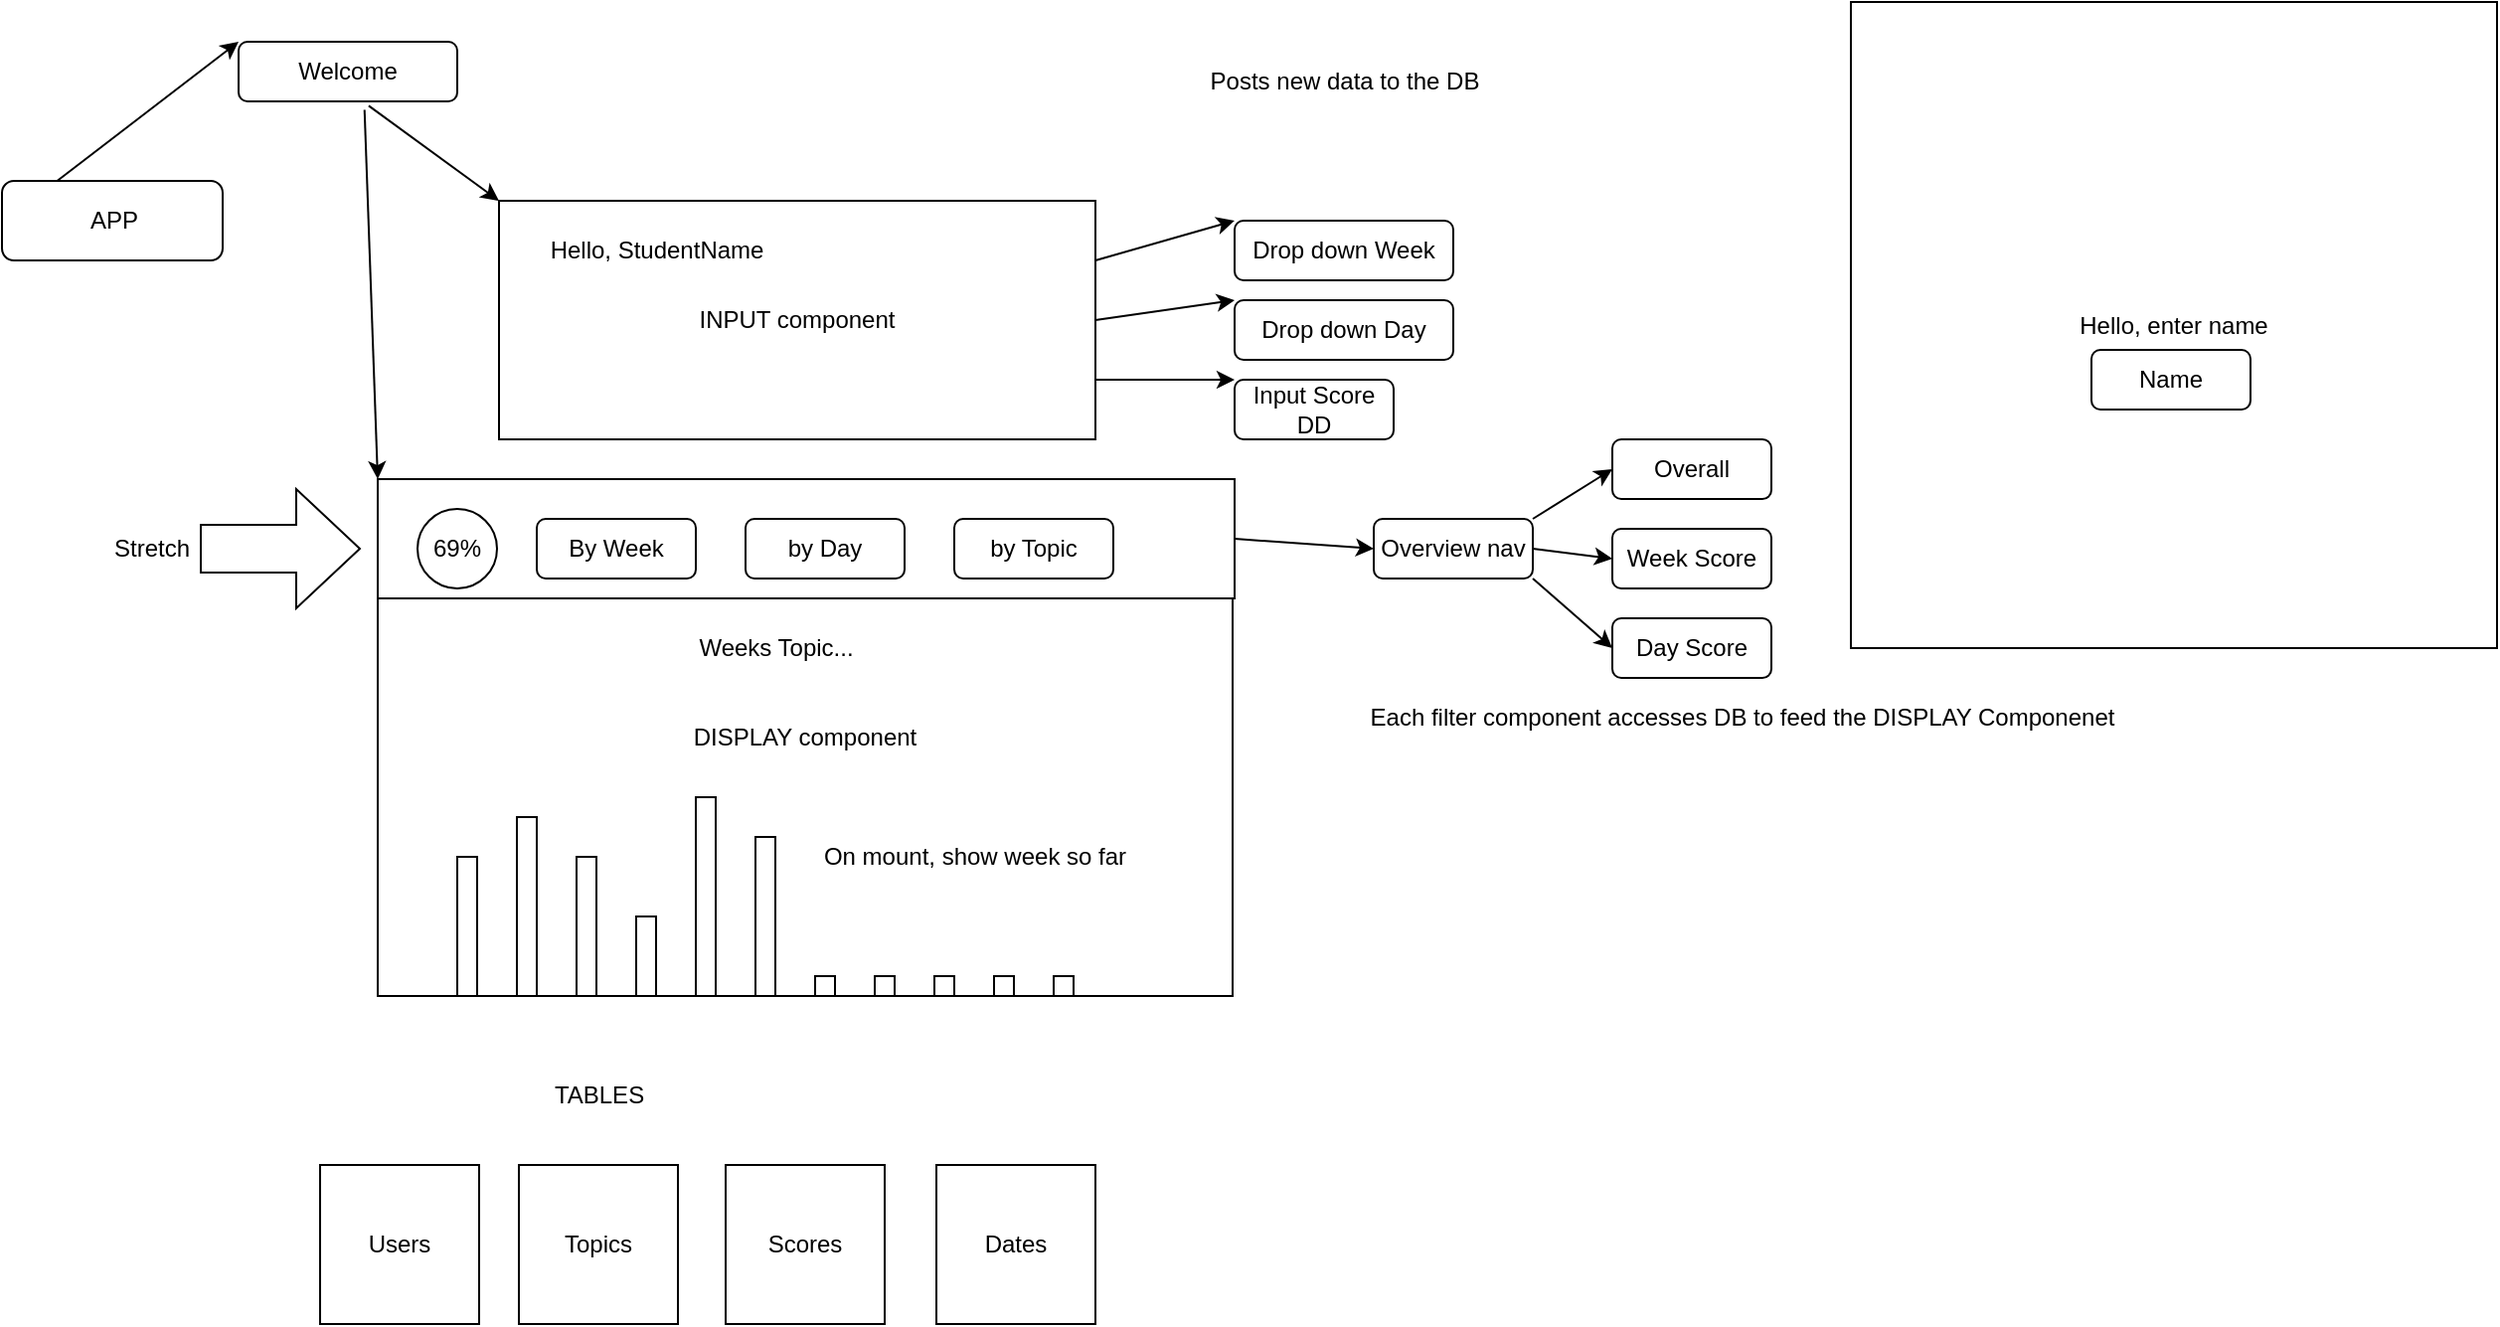 <mxfile>
    <diagram id="e2XzjTsPOT_JRqezc02X" name="Page-1">
        <mxGraphModel dx="1283" dy="720" grid="1" gridSize="10" guides="1" tooltips="1" connect="1" arrows="1" fold="1" page="1" pageScale="1" pageWidth="827" pageHeight="1169" math="0" shadow="0">
            <root>
                <mxCell id="0"/>
                <mxCell id="1" parent="0"/>
                <mxCell id="10" value="DISPLAY component" style="rounded=0;whiteSpace=wrap;html=1;" vertex="1" parent="1">
                    <mxGeometry x="199" y="240" width="430" height="260" as="geometry"/>
                </mxCell>
                <mxCell id="58" style="edgeStyle=none;html=1;exitX=1;exitY=0.5;exitDx=0;exitDy=0;entryX=0;entryY=0.5;entryDx=0;entryDy=0;" edge="1" parent="1" source="56" target="57">
                    <mxGeometry relative="1" as="geometry"/>
                </mxCell>
                <mxCell id="56" value="" style="rounded=0;whiteSpace=wrap;html=1;" vertex="1" parent="1">
                    <mxGeometry x="199" y="240" width="431" height="60" as="geometry"/>
                </mxCell>
                <mxCell id="49" style="edgeStyle=none;html=1;exitX=0.576;exitY=1.142;exitDx=0;exitDy=0;entryX=0;entryY=0;entryDx=0;entryDy=0;exitPerimeter=0;" edge="1" parent="1" source="4" target="10">
                    <mxGeometry relative="1" as="geometry"/>
                </mxCell>
                <mxCell id="50" style="edgeStyle=none;html=1;exitX=0.595;exitY=1.072;exitDx=0;exitDy=0;entryX=0;entryY=0;entryDx=0;entryDy=0;exitPerimeter=0;" edge="1" parent="1" source="4" target="2">
                    <mxGeometry relative="1" as="geometry"/>
                </mxCell>
                <mxCell id="48" value="" style="rounded=1;whiteSpace=wrap;html=1;" vertex="1" parent="1">
                    <mxGeometry x="10" y="90" width="111" height="40" as="geometry"/>
                </mxCell>
                <mxCell id="52" style="edgeStyle=none;html=1;exitX=0.25;exitY=0;exitDx=0;exitDy=0;entryX=0;entryY=0;entryDx=0;entryDy=0;" edge="1" parent="1" source="48" target="4">
                    <mxGeometry relative="1" as="geometry"/>
                </mxCell>
                <mxCell id="53" style="edgeStyle=none;html=1;exitX=1;exitY=0.25;exitDx=0;exitDy=0;entryX=0;entryY=0;entryDx=0;entryDy=0;" edge="1" parent="1" source="2" target="5">
                    <mxGeometry relative="1" as="geometry"/>
                </mxCell>
                <mxCell id="54" style="edgeStyle=none;html=1;exitX=1;exitY=0.5;exitDx=0;exitDy=0;entryX=0;entryY=0;entryDx=0;entryDy=0;" edge="1" parent="1" source="2" target="43">
                    <mxGeometry relative="1" as="geometry"/>
                </mxCell>
                <mxCell id="55" style="edgeStyle=none;html=1;exitX=1;exitY=0.75;exitDx=0;exitDy=0;entryX=0;entryY=0;entryDx=0;entryDy=0;" edge="1" parent="1" source="2" target="6">
                    <mxGeometry relative="1" as="geometry"/>
                </mxCell>
                <mxCell id="2" value="INPUT component" style="rounded=0;whiteSpace=wrap;html=1;" parent="1" vertex="1">
                    <mxGeometry x="260" y="100" width="300" height="120" as="geometry"/>
                </mxCell>
                <mxCell id="4" value="Welcome" style="rounded=1;whiteSpace=wrap;html=1;" parent="1" vertex="1">
                    <mxGeometry x="129" y="20" width="110" height="30" as="geometry"/>
                </mxCell>
                <mxCell id="5" value="Drop down Week" style="rounded=1;whiteSpace=wrap;html=1;" vertex="1" parent="1">
                    <mxGeometry x="630" y="110" width="110" height="30" as="geometry"/>
                </mxCell>
                <mxCell id="6" value="Input Score DD" style="rounded=1;whiteSpace=wrap;html=1;" vertex="1" parent="1">
                    <mxGeometry x="630" y="190" width="80" height="30" as="geometry"/>
                </mxCell>
                <mxCell id="14" value="" style="rounded=0;whiteSpace=wrap;html=1;" vertex="1" parent="1">
                    <mxGeometry x="239" y="430" width="10" height="70" as="geometry"/>
                </mxCell>
                <mxCell id="15" value="" style="rounded=0;whiteSpace=wrap;html=1;" vertex="1" parent="1">
                    <mxGeometry x="269" y="410" width="10" height="90" as="geometry"/>
                </mxCell>
                <mxCell id="16" value="" style="rounded=0;whiteSpace=wrap;html=1;" vertex="1" parent="1">
                    <mxGeometry x="299" y="430" width="10" height="70" as="geometry"/>
                </mxCell>
                <mxCell id="17" value="" style="rounded=0;whiteSpace=wrap;html=1;" vertex="1" parent="1">
                    <mxGeometry x="329" y="460" width="10" height="40" as="geometry"/>
                </mxCell>
                <mxCell id="18" value="" style="rounded=0;whiteSpace=wrap;html=1;" vertex="1" parent="1">
                    <mxGeometry x="359" y="400" width="10" height="100" as="geometry"/>
                </mxCell>
                <mxCell id="19" value="" style="rounded=0;whiteSpace=wrap;html=1;" vertex="1" parent="1">
                    <mxGeometry x="389" y="420" width="10" height="80" as="geometry"/>
                </mxCell>
                <mxCell id="20" value="69%" style="ellipse;whiteSpace=wrap;html=1;aspect=fixed;" vertex="1" parent="1">
                    <mxGeometry x="219" y="255" width="40" height="40" as="geometry"/>
                </mxCell>
                <mxCell id="24" value="By Week" style="rounded=1;whiteSpace=wrap;html=1;" vertex="1" parent="1">
                    <mxGeometry x="279" y="260" width="80" height="30" as="geometry"/>
                </mxCell>
                <mxCell id="26" value="by Day" style="rounded=1;whiteSpace=wrap;html=1;" vertex="1" parent="1">
                    <mxGeometry x="384" y="260" width="80" height="30" as="geometry"/>
                </mxCell>
                <mxCell id="27" value="" style="rounded=0;whiteSpace=wrap;html=1;" vertex="1" parent="1">
                    <mxGeometry x="419" y="490" width="10" height="10" as="geometry"/>
                </mxCell>
                <mxCell id="30" value="" style="rounded=0;whiteSpace=wrap;html=1;" vertex="1" parent="1">
                    <mxGeometry x="449" y="490" width="10" height="10" as="geometry"/>
                </mxCell>
                <mxCell id="31" value="" style="rounded=0;whiteSpace=wrap;html=1;" vertex="1" parent="1">
                    <mxGeometry x="479" y="490" width="10" height="10" as="geometry"/>
                </mxCell>
                <mxCell id="32" value="" style="rounded=0;whiteSpace=wrap;html=1;" vertex="1" parent="1">
                    <mxGeometry x="509" y="490" width="10" height="10" as="geometry"/>
                </mxCell>
                <mxCell id="33" value="" style="rounded=0;whiteSpace=wrap;html=1;" vertex="1" parent="1">
                    <mxGeometry x="539" y="490" width="10" height="10" as="geometry"/>
                </mxCell>
                <mxCell id="38" value="TABLES" style="text;html=1;align=center;verticalAlign=middle;resizable=0;points=[];autosize=1;strokeColor=none;fillColor=none;" vertex="1" parent="1">
                    <mxGeometry x="280" y="540" width="60" height="20" as="geometry"/>
                </mxCell>
                <mxCell id="39" value="Users" style="whiteSpace=wrap;html=1;aspect=fixed;" vertex="1" parent="1">
                    <mxGeometry x="170" y="585" width="80" height="80" as="geometry"/>
                </mxCell>
                <mxCell id="40" value="Topics" style="whiteSpace=wrap;html=1;aspect=fixed;" vertex="1" parent="1">
                    <mxGeometry x="270" y="585" width="80" height="80" as="geometry"/>
                </mxCell>
                <mxCell id="41" value="Scores" style="whiteSpace=wrap;html=1;aspect=fixed;" vertex="1" parent="1">
                    <mxGeometry x="374" y="585" width="80" height="80" as="geometry"/>
                </mxCell>
                <mxCell id="42" value="Dates" style="whiteSpace=wrap;html=1;aspect=fixed;" vertex="1" parent="1">
                    <mxGeometry x="480" y="585" width="80" height="80" as="geometry"/>
                </mxCell>
                <mxCell id="43" value="Drop down Day" style="rounded=1;whiteSpace=wrap;html=1;" vertex="1" parent="1">
                    <mxGeometry x="630" y="150" width="110" height="30" as="geometry"/>
                </mxCell>
                <mxCell id="47" value="APP" style="text;html=1;align=center;verticalAlign=middle;resizable=0;points=[];autosize=1;strokeColor=none;fillColor=none;" vertex="1" parent="1">
                    <mxGeometry x="45.5" y="100" width="40" height="20" as="geometry"/>
                </mxCell>
                <mxCell id="62" style="edgeStyle=none;html=1;exitX=1;exitY=0;exitDx=0;exitDy=0;entryX=0;entryY=0.5;entryDx=0;entryDy=0;" edge="1" parent="1" source="57" target="59">
                    <mxGeometry relative="1" as="geometry"/>
                </mxCell>
                <mxCell id="63" style="edgeStyle=none;html=1;exitX=1;exitY=0.5;exitDx=0;exitDy=0;entryX=0;entryY=0.5;entryDx=0;entryDy=0;" edge="1" parent="1" source="57" target="60">
                    <mxGeometry relative="1" as="geometry"/>
                </mxCell>
                <mxCell id="64" style="edgeStyle=none;html=1;exitX=1;exitY=1;exitDx=0;exitDy=0;entryX=0;entryY=0.5;entryDx=0;entryDy=0;" edge="1" parent="1" source="57" target="61">
                    <mxGeometry relative="1" as="geometry"/>
                </mxCell>
                <mxCell id="57" value="Overview nav" style="rounded=1;whiteSpace=wrap;html=1;" vertex="1" parent="1">
                    <mxGeometry x="700" y="260" width="80" height="30" as="geometry"/>
                </mxCell>
                <mxCell id="59" value="Overall" style="rounded=1;whiteSpace=wrap;html=1;" vertex="1" parent="1">
                    <mxGeometry x="820" y="220" width="80" height="30" as="geometry"/>
                </mxCell>
                <mxCell id="60" value="Week Score" style="rounded=1;whiteSpace=wrap;html=1;" vertex="1" parent="1">
                    <mxGeometry x="820" y="265" width="80" height="30" as="geometry"/>
                </mxCell>
                <mxCell id="61" value="Day Score" style="rounded=1;whiteSpace=wrap;html=1;" vertex="1" parent="1">
                    <mxGeometry x="820" y="310" width="80" height="30" as="geometry"/>
                </mxCell>
                <mxCell id="66" value="Each filter component accesses DB to feed the DISPLAY Componenet" style="text;html=1;align=center;verticalAlign=middle;resizable=0;points=[];autosize=1;strokeColor=none;fillColor=none;" vertex="1" parent="1">
                    <mxGeometry x="690" y="350" width="390" height="20" as="geometry"/>
                </mxCell>
                <mxCell id="67" value="Posts new data to the DB" style="text;html=1;align=center;verticalAlign=middle;resizable=0;points=[];autosize=1;strokeColor=none;fillColor=none;" vertex="1" parent="1">
                    <mxGeometry x="610" y="30" width="150" height="20" as="geometry"/>
                </mxCell>
                <mxCell id="69" value="On mount, show week so far" style="text;html=1;align=center;verticalAlign=middle;resizable=0;points=[];autosize=1;strokeColor=none;fillColor=none;" vertex="1" parent="1">
                    <mxGeometry x="414" y="420" width="170" height="20" as="geometry"/>
                </mxCell>
                <mxCell id="70" value="" style="shape=singleArrow;whiteSpace=wrap;html=1;arrowWidth=0.4;arrowSize=0.4;" vertex="1" parent="1">
                    <mxGeometry x="110" y="245" width="80" height="60" as="geometry"/>
                </mxCell>
                <mxCell id="71" value="Stretch" style="text;html=1;align=center;verticalAlign=middle;resizable=0;points=[];autosize=1;strokeColor=none;fillColor=none;" vertex="1" parent="1">
                    <mxGeometry x="60" y="265" width="50" height="20" as="geometry"/>
                </mxCell>
                <mxCell id="72" value="Hello, StudentName" style="text;html=1;align=center;verticalAlign=middle;resizable=0;points=[];autosize=1;strokeColor=none;fillColor=none;" vertex="1" parent="1">
                    <mxGeometry x="279" y="115" width="120" height="20" as="geometry"/>
                </mxCell>
                <mxCell id="73" value="Hello, enter name" style="whiteSpace=wrap;html=1;aspect=fixed;" vertex="1" parent="1">
                    <mxGeometry x="940" width="325" height="325" as="geometry"/>
                </mxCell>
                <mxCell id="74" value="Name" style="rounded=1;whiteSpace=wrap;html=1;" vertex="1" parent="1">
                    <mxGeometry x="1061" y="175" width="80" height="30" as="geometry"/>
                </mxCell>
                <mxCell id="75" value="Weeks Topic..." style="text;html=1;align=center;verticalAlign=middle;resizable=0;points=[];autosize=1;strokeColor=none;fillColor=none;" vertex="1" parent="1">
                    <mxGeometry x="354" y="315" width="90" height="20" as="geometry"/>
                </mxCell>
                <mxCell id="76" value="by Topic" style="rounded=1;whiteSpace=wrap;html=1;" vertex="1" parent="1">
                    <mxGeometry x="489" y="260" width="80" height="30" as="geometry"/>
                </mxCell>
            </root>
        </mxGraphModel>
    </diagram>
</mxfile>